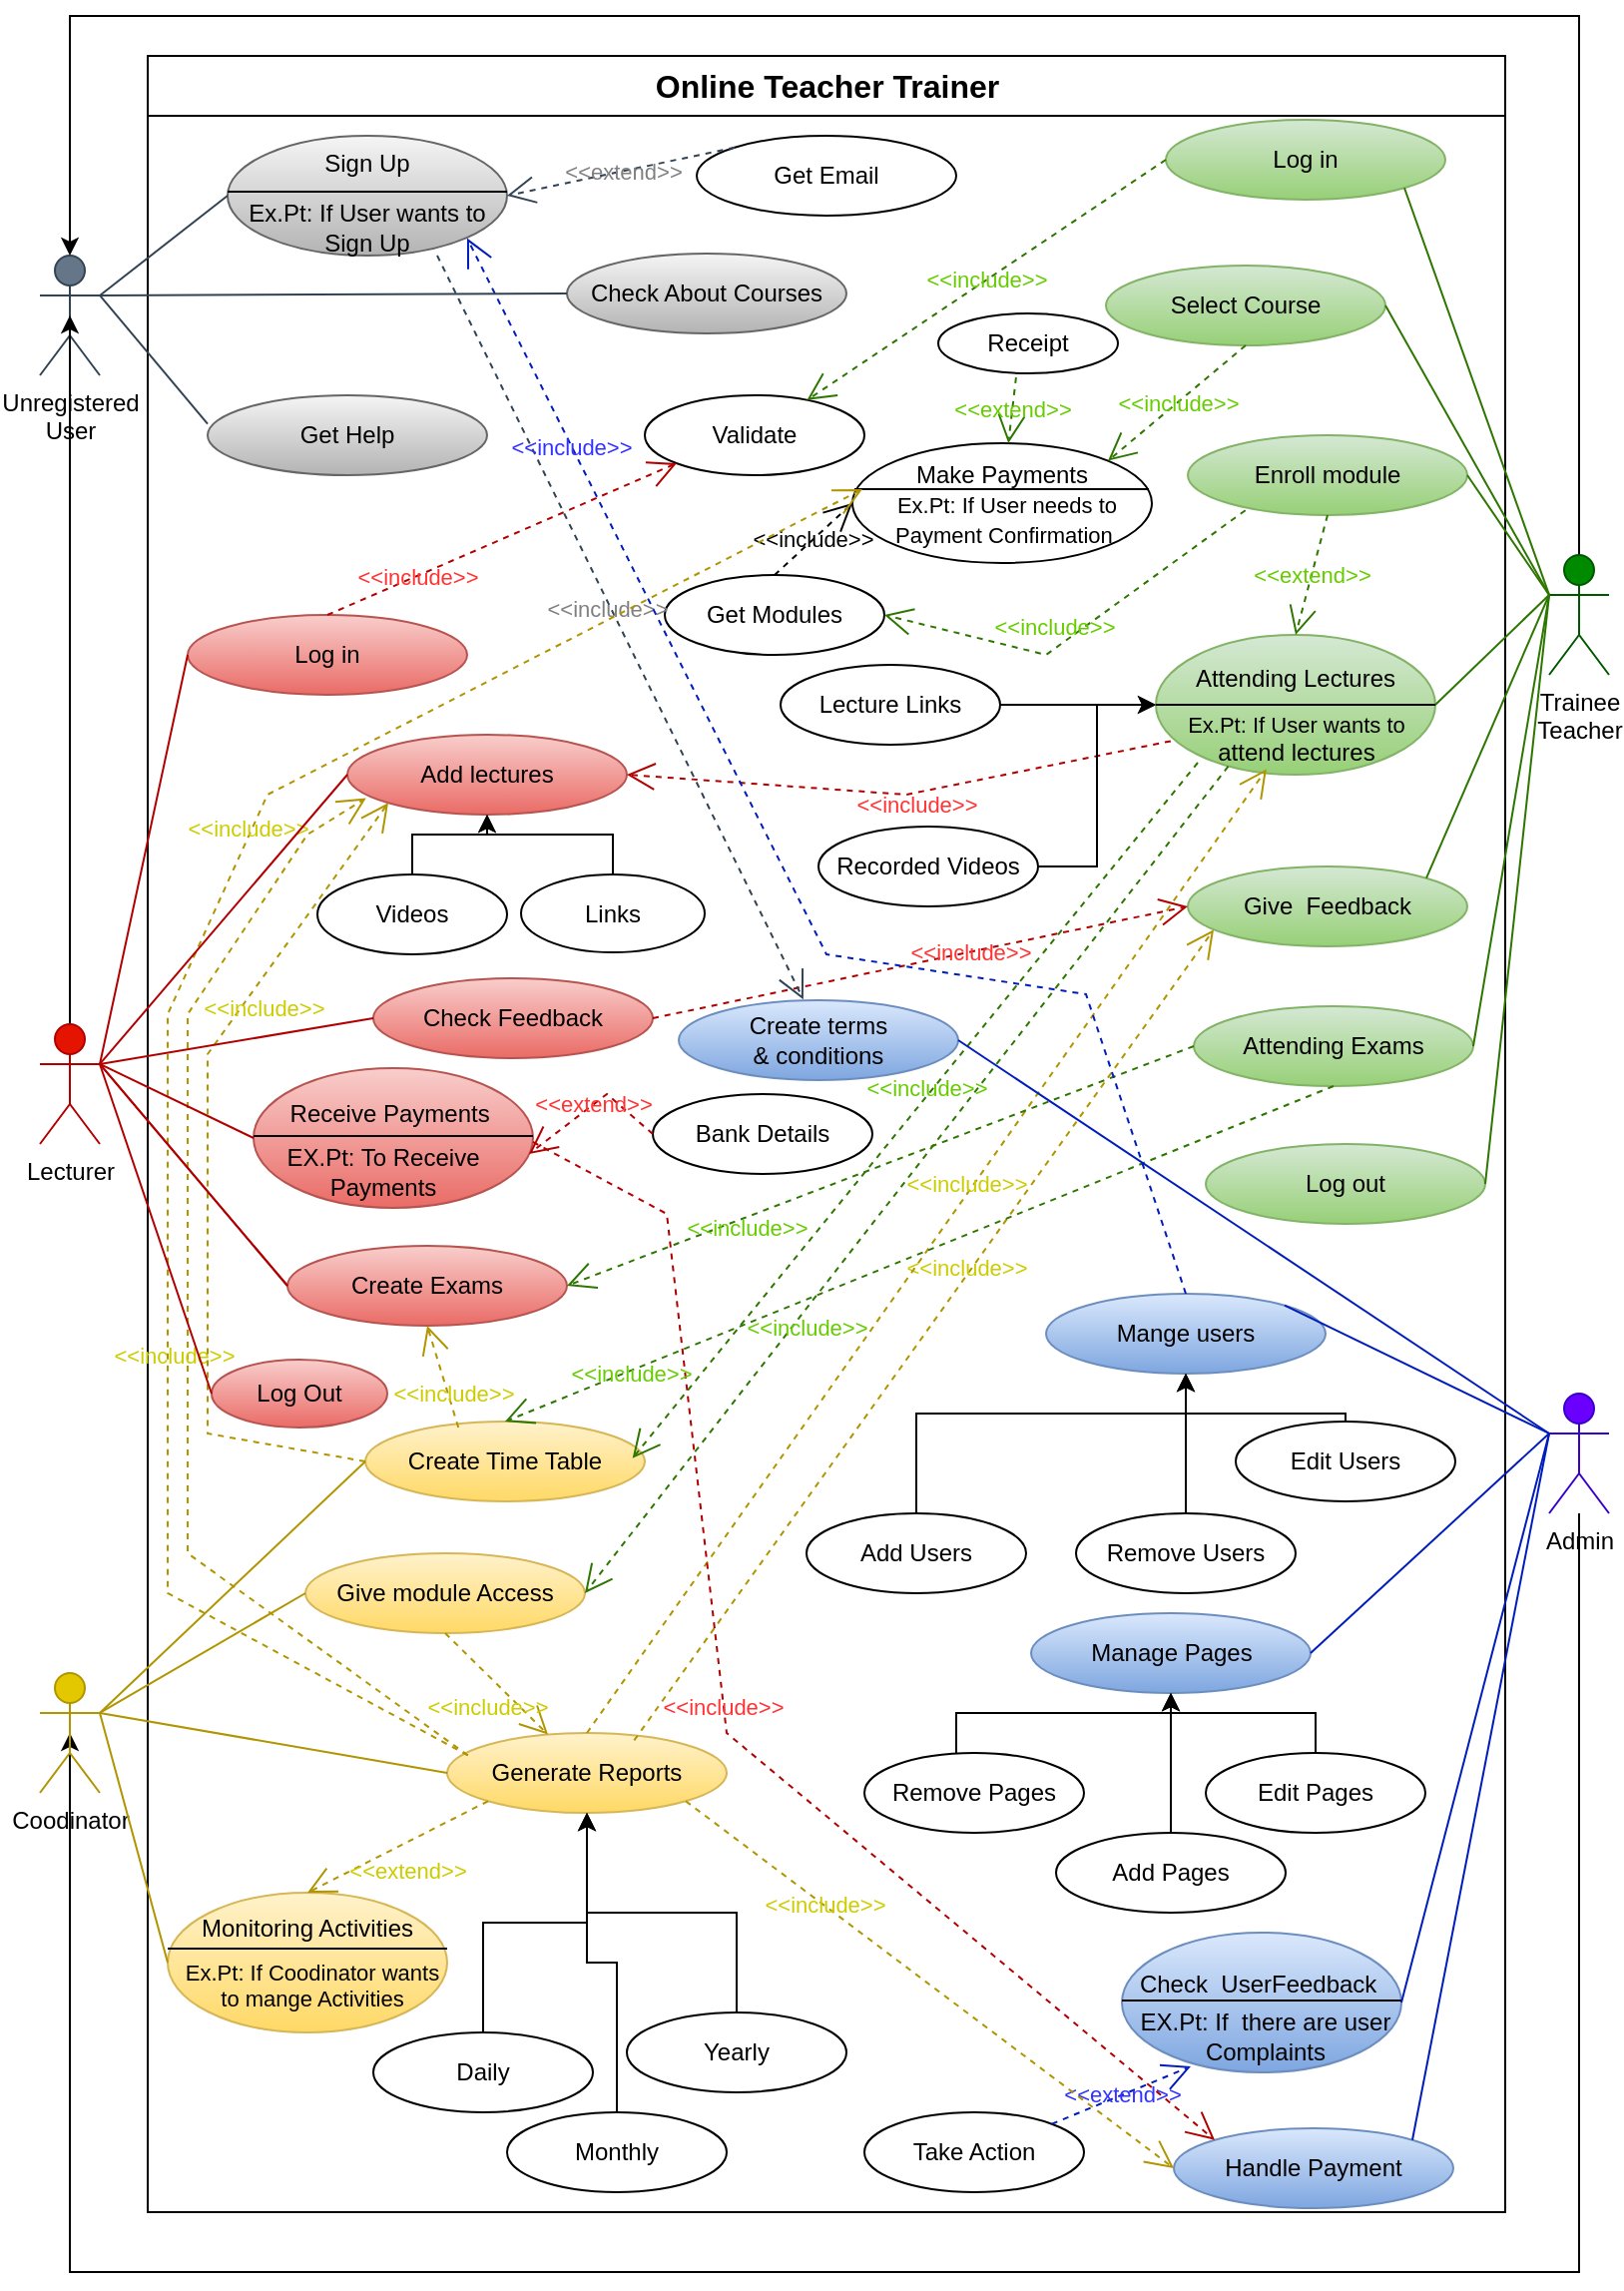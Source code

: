 <mxfile version="21.2.3" type="device">
  <diagram name="Page-1" id="hhs7CBTfl_Uv-xu_8Mox">
    <mxGraphModel dx="1744" dy="1016" grid="1" gridSize="10" guides="1" tooltips="1" connect="1" arrows="1" fold="1" page="1" pageScale="1" pageWidth="827" pageHeight="1169" background="none" math="0" shadow="0">
      <root>
        <mxCell id="0" />
        <mxCell id="1" parent="0" />
        <mxCell id="tAtHUdhInMRuZMIGd15e-1" value="" style="swimlane;startSize=30;spacingBottom=0;" parent="1" vertex="1">
          <mxGeometry x="80" y="40" width="680" height="1080" as="geometry" />
        </mxCell>
        <mxCell id="tAtHUdhInMRuZMIGd15e-2" value="Online Teacher Trainer" style="text;align=center;fontStyle=1;verticalAlign=middle;spacingLeft=3;spacingRight=3;strokeColor=none;rotatable=0;points=[[0,0.5],[1,0.5]];portConstraint=eastwest;html=1;fontSize=16;" parent="tAtHUdhInMRuZMIGd15e-1" vertex="1">
          <mxGeometry x="250" y="2" width="180" height="26" as="geometry" />
        </mxCell>
        <mxCell id="tAtHUdhInMRuZMIGd15e-11" value="Sign Up" style="ellipse;whiteSpace=wrap;html=1;fillColor=#f5f5f5;strokeColor=#666666;gradientColor=#b3b3b3;verticalAlign=top;" parent="tAtHUdhInMRuZMIGd15e-1" vertex="1">
          <mxGeometry x="40" y="40" width="140" height="60" as="geometry" />
        </mxCell>
        <mxCell id="tAtHUdhInMRuZMIGd15e-12" value="Check About Courses" style="ellipse;whiteSpace=wrap;html=1;fillColor=#f5f5f5;strokeColor=#666666;gradientColor=#b3b3b3;" parent="tAtHUdhInMRuZMIGd15e-1" vertex="1">
          <mxGeometry x="210" y="99" width="140" height="40" as="geometry" />
        </mxCell>
        <mxCell id="tAtHUdhInMRuZMIGd15e-13" value="Get Help" style="ellipse;whiteSpace=wrap;html=1;fillColor=#f5f5f5;strokeColor=#666666;gradientColor=#b3b3b3;" parent="tAtHUdhInMRuZMIGd15e-1" vertex="1">
          <mxGeometry x="30" y="170" width="140" height="40" as="geometry" />
        </mxCell>
        <mxCell id="tAtHUdhInMRuZMIGd15e-14" value="Enroll module" style="ellipse;whiteSpace=wrap;html=1;fillColor=#d5e8d4;strokeColor=#82b366;gradientColor=#97d077;" parent="tAtHUdhInMRuZMIGd15e-1" vertex="1">
          <mxGeometry x="521" y="190" width="140" height="40" as="geometry" />
        </mxCell>
        <mxCell id="tAtHUdhInMRuZMIGd15e-16" value="Select Course" style="ellipse;whiteSpace=wrap;html=1;fillColor=#d5e8d4;strokeColor=#82b366;gradientColor=#97d077;" parent="tAtHUdhInMRuZMIGd15e-1" vertex="1">
          <mxGeometry x="480" y="105" width="140" height="40" as="geometry" />
        </mxCell>
        <mxCell id="tAtHUdhInMRuZMIGd15e-17" value="Log in" style="ellipse;whiteSpace=wrap;html=1;fillColor=#d5e8d4;strokeColor=#82b366;gradientColor=#97d077;" parent="tAtHUdhInMRuZMIGd15e-1" vertex="1">
          <mxGeometry x="510" y="32" width="140" height="40" as="geometry" />
        </mxCell>
        <mxCell id="tAtHUdhInMRuZMIGd15e-18" value="Attending Lectures" style="ellipse;whiteSpace=wrap;html=1;fillColor=#d5e8d4;strokeColor=#82b366;gradientColor=#97d077;verticalAlign=middle;spacingBottom=26;" parent="tAtHUdhInMRuZMIGd15e-1" vertex="1">
          <mxGeometry x="505" y="290" width="140" height="70" as="geometry" />
        </mxCell>
        <mxCell id="tAtHUdhInMRuZMIGd15e-19" value="Give&amp;nbsp; Feedback" style="ellipse;whiteSpace=wrap;html=1;fillColor=#d5e8d4;strokeColor=#82b366;gradientColor=#97d077;" parent="tAtHUdhInMRuZMIGd15e-1" vertex="1">
          <mxGeometry x="521" y="406" width="140" height="40" as="geometry" />
        </mxCell>
        <mxCell id="tAtHUdhInMRuZMIGd15e-20" value="Log out" style="ellipse;whiteSpace=wrap;html=1;fillColor=#d5e8d4;strokeColor=#82b366;gradientColor=#97d077;" parent="tAtHUdhInMRuZMIGd15e-1" vertex="1">
          <mxGeometry x="530" y="545" width="140" height="40" as="geometry" />
        </mxCell>
        <mxCell id="tAtHUdhInMRuZMIGd15e-21" value="Log in" style="ellipse;whiteSpace=wrap;html=1;fillColor=#f8cecc;strokeColor=#b85450;gradientColor=#ea6b66;" parent="tAtHUdhInMRuZMIGd15e-1" vertex="1">
          <mxGeometry x="20" y="280" width="140" height="40" as="geometry" />
        </mxCell>
        <mxCell id="tAtHUdhInMRuZMIGd15e-22" value="Add lectures" style="ellipse;whiteSpace=wrap;html=1;fillColor=#f8cecc;strokeColor=#b85450;gradientColor=#ea6b66;" parent="tAtHUdhInMRuZMIGd15e-1" vertex="1">
          <mxGeometry x="100" y="340" width="140" height="40" as="geometry" />
        </mxCell>
        <mxCell id="tAtHUdhInMRuZMIGd15e-23" value="Check Feedback" style="ellipse;whiteSpace=wrap;html=1;fillColor=#f8cecc;strokeColor=#b85450;gradientColor=#ea6b66;" parent="tAtHUdhInMRuZMIGd15e-1" vertex="1">
          <mxGeometry x="113" y="462" width="140" height="40" as="geometry" />
        </mxCell>
        <mxCell id="tAtHUdhInMRuZMIGd15e-24" value="Receive Payments&amp;nbsp;" style="ellipse;whiteSpace=wrap;html=1;fillColor=#f8cecc;strokeColor=#b85450;gradientColor=#ea6b66;verticalAlign=middle;spacingBottom=24;" parent="tAtHUdhInMRuZMIGd15e-1" vertex="1">
          <mxGeometry x="53" y="507" width="140" height="70" as="geometry" />
        </mxCell>
        <mxCell id="tAtHUdhInMRuZMIGd15e-25" value="Log Out" style="ellipse;whiteSpace=wrap;html=1;fillColor=#f8cecc;strokeColor=#b85450;gradientColor=#ea6b66;" parent="tAtHUdhInMRuZMIGd15e-1" vertex="1">
          <mxGeometry x="32" y="653" width="88" height="34" as="geometry" />
        </mxCell>
        <mxCell id="tAtHUdhInMRuZMIGd15e-26" value="Create Time Table" style="ellipse;whiteSpace=wrap;html=1;fillColor=#fff2cc;strokeColor=#d6b656;gradientColor=#ffd966;" parent="tAtHUdhInMRuZMIGd15e-1" vertex="1">
          <mxGeometry x="109" y="684" width="140" height="40" as="geometry" />
        </mxCell>
        <mxCell id="tAtHUdhInMRuZMIGd15e-27" value="Give module Access" style="ellipse;whiteSpace=wrap;html=1;fillColor=#fff2cc;strokeColor=#d6b656;gradientColor=#ffd966;" parent="tAtHUdhInMRuZMIGd15e-1" vertex="1">
          <mxGeometry x="79" y="750" width="140" height="40" as="geometry" />
        </mxCell>
        <mxCell id="tAtHUdhInMRuZMIGd15e-28" value="Monitoring Activities" style="ellipse;whiteSpace=wrap;html=1;fillColor=#fff2cc;strokeColor=#d6b656;gradientColor=#ffd966;spacingBottom=35;" parent="tAtHUdhInMRuZMIGd15e-1" vertex="1">
          <mxGeometry x="10" y="920" width="140" height="70" as="geometry" />
        </mxCell>
        <mxCell id="tAtHUdhInMRuZMIGd15e-29" value="Generate Reports" style="ellipse;whiteSpace=wrap;html=1;fillColor=#fff2cc;strokeColor=#d6b656;gradientColor=#ffd966;" parent="tAtHUdhInMRuZMIGd15e-1" vertex="1">
          <mxGeometry x="150" y="840" width="140" height="40" as="geometry" />
        </mxCell>
        <mxCell id="tAtHUdhInMRuZMIGd15e-33" value="" style="line;strokeWidth=1;fillColor=none;align=left;verticalAlign=top;spacingTop=-1;spacingLeft=3;spacingRight=3;rotatable=0;labelPosition=right;points=[];portConstraint=eastwest;strokeColor=inherit;" parent="tAtHUdhInMRuZMIGd15e-1" vertex="1">
          <mxGeometry x="53" y="537" width="140" height="8" as="geometry" />
        </mxCell>
        <mxCell id="tAtHUdhInMRuZMIGd15e-37" value="Manage Pages" style="ellipse;whiteSpace=wrap;html=1;fillColor=#dae8fc;strokeColor=#6c8ebf;gradientColor=#7ea6e0;" parent="tAtHUdhInMRuZMIGd15e-1" vertex="1">
          <mxGeometry x="442.5" y="780" width="140" height="40" as="geometry" />
        </mxCell>
        <mxCell id="tAtHUdhInMRuZMIGd15e-38" value="Mange users" style="ellipse;whiteSpace=wrap;html=1;fillColor=#dae8fc;strokeColor=#6c8ebf;gradientColor=#7ea6e0;" parent="tAtHUdhInMRuZMIGd15e-1" vertex="1">
          <mxGeometry x="450" y="620" width="140" height="40" as="geometry" />
        </mxCell>
        <mxCell id="tAtHUdhInMRuZMIGd15e-39" value="Create terms &lt;br&gt;&amp;amp; conditions" style="ellipse;whiteSpace=wrap;html=1;fillColor=#dae8fc;strokeColor=#6c8ebf;gradientColor=#7ea6e0;" parent="tAtHUdhInMRuZMIGd15e-1" vertex="1">
          <mxGeometry x="266" y="473" width="140" height="40" as="geometry" />
        </mxCell>
        <mxCell id="tAtHUdhInMRuZMIGd15e-40" value="Check&amp;nbsp; UserFeedback&amp;nbsp;" style="ellipse;whiteSpace=wrap;html=1;fillColor=#dae8fc;strokeColor=#6c8ebf;gradientColor=#7ea6e0;verticalAlign=middle;spacingBottom=19;" parent="tAtHUdhInMRuZMIGd15e-1" vertex="1">
          <mxGeometry x="488" y="940" width="140" height="70" as="geometry" />
        </mxCell>
        <mxCell id="tAtHUdhInMRuZMIGd15e-41" value="Handle Payment" style="ellipse;whiteSpace=wrap;html=1;fillColor=#dae8fc;strokeColor=#6c8ebf;gradientColor=#7ea6e0;" parent="tAtHUdhInMRuZMIGd15e-1" vertex="1">
          <mxGeometry x="514" y="1038" width="140" height="40" as="geometry" />
        </mxCell>
        <mxCell id="tAtHUdhInMRuZMIGd15e-42" value="" style="line;strokeWidth=1;fillColor=none;align=left;verticalAlign=middle;spacingTop=-1;spacingLeft=3;spacingRight=3;rotatable=0;labelPosition=right;points=[];portConstraint=eastwest;strokeColor=inherit;" parent="tAtHUdhInMRuZMIGd15e-1" vertex="1">
          <mxGeometry x="40" y="64" width="140" height="8" as="geometry" />
        </mxCell>
        <mxCell id="tAtHUdhInMRuZMIGd15e-43" value="" style="line;strokeWidth=1;fillColor=none;align=left;verticalAlign=top;spacingTop=-1;spacingLeft=3;spacingRight=3;rotatable=0;labelPosition=right;points=[];portConstraint=eastwest;strokeColor=inherit;" parent="tAtHUdhInMRuZMIGd15e-1" vertex="1">
          <mxGeometry x="488" y="970" width="140" height="8" as="geometry" />
        </mxCell>
        <mxCell id="tAtHUdhInMRuZMIGd15e-83" value="Get Email" style="ellipse;whiteSpace=wrap;html=1;" parent="tAtHUdhInMRuZMIGd15e-1" vertex="1">
          <mxGeometry x="275" y="40" width="130" height="40" as="geometry" />
        </mxCell>
        <mxCell id="tAtHUdhInMRuZMIGd15e-84" value="&lt;font color=&quot;#808080&quot;&gt;&amp;lt;&amp;lt;extend&amp;gt;&amp;gt;&lt;/font&gt;" style="endArrow=open;endSize=12;dashed=1;html=1;rounded=0;entryX=1;entryY=0.5;entryDx=0;entryDy=0;labelBackgroundColor=none;exitX=0;exitY=0;exitDx=0;exitDy=0;fillColor=#647687;strokeColor=#314354;" parent="tAtHUdhInMRuZMIGd15e-1" source="tAtHUdhInMRuZMIGd15e-83" target="tAtHUdhInMRuZMIGd15e-11" edge="1">
          <mxGeometry x="-0.011" width="160" relative="1" as="geometry">
            <mxPoint x="213" y="69" as="sourcePoint" />
            <mxPoint x="150" y="19" as="targetPoint" />
            <mxPoint as="offset" />
          </mxGeometry>
        </mxCell>
        <mxCell id="tAtHUdhInMRuZMIGd15e-85" value="Validate" style="ellipse;whiteSpace=wrap;html=1;" parent="tAtHUdhInMRuZMIGd15e-1" vertex="1">
          <mxGeometry x="249" y="170" width="110" height="40" as="geometry" />
        </mxCell>
        <mxCell id="tAtHUdhInMRuZMIGd15e-86" value="&lt;font color=&quot;#66cc00&quot;&gt;&amp;lt;&amp;lt;include&amp;gt;&amp;gt;&lt;/font&gt;" style="endArrow=open;endSize=12;dashed=1;html=1;rounded=0;labelBackgroundColor=none;exitX=0;exitY=0.5;exitDx=0;exitDy=0;fillColor=#60a917;strokeColor=#2D7600;" parent="tAtHUdhInMRuZMIGd15e-1" source="tAtHUdhInMRuZMIGd15e-17" target="tAtHUdhInMRuZMIGd15e-85" edge="1">
          <mxGeometry x="0.003" width="160" relative="1" as="geometry">
            <mxPoint x="490" y="90" as="sourcePoint" />
            <mxPoint x="412" y="409" as="targetPoint" />
            <mxPoint as="offset" />
          </mxGeometry>
        </mxCell>
        <mxCell id="tAtHUdhInMRuZMIGd15e-88" value="&lt;font color=&quot;#ff3333&quot;&gt;&lt;br&gt;&lt;span style=&quot;font-family: Helvetica; font-size: 11px; font-style: normal; font-variant-ligatures: normal; font-variant-caps: normal; font-weight: 400; letter-spacing: normal; orphans: 2; text-align: center; text-indent: 0px; text-transform: none; widows: 2; word-spacing: 0px; -webkit-text-stroke-width: 0px; text-decoration-thickness: initial; text-decoration-style: initial; text-decoration-color: initial; float: none; display: inline !important;&quot;&gt;&amp;lt;&amp;lt;include&amp;gt;&amp;gt;&lt;/span&gt;&lt;br&gt;&lt;/font&gt;" style="endArrow=open;endSize=12;dashed=1;html=1;rounded=0;labelBackgroundColor=none;exitX=0.5;exitY=0;exitDx=0;exitDy=0;fillColor=#e51400;strokeColor=#B20000;" parent="tAtHUdhInMRuZMIGd15e-1" source="tAtHUdhInMRuZMIGd15e-21" edge="1">
          <mxGeometry x="-0.455" y="6" width="160" relative="1" as="geometry">
            <mxPoint x="100" y="260" as="sourcePoint" />
            <mxPoint x="265" y="204" as="targetPoint" />
            <mxPoint as="offset" />
          </mxGeometry>
        </mxCell>
        <mxCell id="tAtHUdhInMRuZMIGd15e-94" style="edgeStyle=orthogonalEdgeStyle;rounded=0;orthogonalLoop=1;jettySize=auto;html=1;entryX=0.5;entryY=1;entryDx=0;entryDy=0;" parent="tAtHUdhInMRuZMIGd15e-1" source="tAtHUdhInMRuZMIGd15e-92" target="tAtHUdhInMRuZMIGd15e-22" edge="1">
          <mxGeometry relative="1" as="geometry" />
        </mxCell>
        <mxCell id="tAtHUdhInMRuZMIGd15e-92" value="Videos" style="ellipse;whiteSpace=wrap;html=1;" parent="tAtHUdhInMRuZMIGd15e-1" vertex="1">
          <mxGeometry x="85" y="410" width="95" height="40" as="geometry" />
        </mxCell>
        <mxCell id="tAtHUdhInMRuZMIGd15e-95" style="edgeStyle=orthogonalEdgeStyle;rounded=0;orthogonalLoop=1;jettySize=auto;html=1;entryX=0.5;entryY=1;entryDx=0;entryDy=0;" parent="tAtHUdhInMRuZMIGd15e-1" source="tAtHUdhInMRuZMIGd15e-93" target="tAtHUdhInMRuZMIGd15e-22" edge="1">
          <mxGeometry relative="1" as="geometry" />
        </mxCell>
        <mxCell id="tAtHUdhInMRuZMIGd15e-93" value="Links" style="ellipse;whiteSpace=wrap;html=1;" parent="tAtHUdhInMRuZMIGd15e-1" vertex="1">
          <mxGeometry x="187" y="410" width="92" height="39" as="geometry" />
        </mxCell>
        <mxCell id="tAtHUdhInMRuZMIGd15e-99" value="EX.Pt: To Receive Payments" style="text;html=1;strokeColor=none;fillColor=none;align=center;verticalAlign=middle;whiteSpace=wrap;rounded=0;" parent="tAtHUdhInMRuZMIGd15e-1" vertex="1">
          <mxGeometry x="43" y="544" width="150" height="30" as="geometry" />
        </mxCell>
        <mxCell id="tAtHUdhInMRuZMIGd15e-100" value="Bank Details" style="ellipse;whiteSpace=wrap;html=1;" parent="tAtHUdhInMRuZMIGd15e-1" vertex="1">
          <mxGeometry x="253" y="520" width="110" height="40" as="geometry" />
        </mxCell>
        <mxCell id="tAtHUdhInMRuZMIGd15e-101" value="&lt;font color=&quot;#ff3333&quot;&gt;&amp;lt;&amp;lt;extend&amp;gt;&amp;gt;&lt;/font&gt;" style="endArrow=open;endSize=12;dashed=1;html=1;rounded=0;labelBackgroundColor=none;exitX=0;exitY=0.5;exitDx=0;exitDy=0;fillColor=#e51400;strokeColor=#B20000;" parent="tAtHUdhInMRuZMIGd15e-1" source="tAtHUdhInMRuZMIGd15e-100" edge="1">
          <mxGeometry x="-0.011" width="160" relative="1" as="geometry">
            <mxPoint x="289.71" y="542.11" as="sourcePoint" />
            <mxPoint x="191" y="550" as="targetPoint" />
            <mxPoint as="offset" />
            <Array as="points">
              <mxPoint x="230" y="520" />
            </Array>
          </mxGeometry>
        </mxCell>
        <mxCell id="tAtHUdhInMRuZMIGd15e-103" value="Make Payments" style="ellipse;whiteSpace=wrap;html=1;verticalAlign=middle;spacingBottom=28;" parent="tAtHUdhInMRuZMIGd15e-1" vertex="1">
          <mxGeometry x="353" y="194" width="150" height="60" as="geometry" />
        </mxCell>
        <mxCell id="1LmpeOlybh4bAfhKXDsh-11" style="edgeStyle=orthogonalEdgeStyle;rounded=0;orthogonalLoop=1;jettySize=auto;html=1;entryX=0;entryY=0.5;entryDx=0;entryDy=0;" parent="tAtHUdhInMRuZMIGd15e-1" source="tAtHUdhInMRuZMIGd15e-108" target="tAtHUdhInMRuZMIGd15e-18" edge="1">
          <mxGeometry relative="1" as="geometry" />
        </mxCell>
        <mxCell id="tAtHUdhInMRuZMIGd15e-108" value="Lecture Links" style="ellipse;whiteSpace=wrap;html=1;" parent="tAtHUdhInMRuZMIGd15e-1" vertex="1">
          <mxGeometry x="317" y="305" width="110" height="40" as="geometry" />
        </mxCell>
        <mxCell id="VVYbsxaJ_D7B_WPvVEUb-3" style="edgeStyle=orthogonalEdgeStyle;rounded=0;orthogonalLoop=1;jettySize=auto;html=1;entryX=0.5;entryY=1;entryDx=0;entryDy=0;" parent="tAtHUdhInMRuZMIGd15e-1" source="tAtHUdhInMRuZMIGd15e-111" target="tAtHUdhInMRuZMIGd15e-37" edge="1">
          <mxGeometry relative="1" as="geometry" />
        </mxCell>
        <mxCell id="tAtHUdhInMRuZMIGd15e-111" value="Add Pages" style="ellipse;whiteSpace=wrap;html=1;" parent="tAtHUdhInMRuZMIGd15e-1" vertex="1">
          <mxGeometry x="455" y="890" width="115" height="40" as="geometry" />
        </mxCell>
        <mxCell id="VVYbsxaJ_D7B_WPvVEUb-4" style="edgeStyle=orthogonalEdgeStyle;rounded=0;orthogonalLoop=1;jettySize=auto;html=1;entryX=0.5;entryY=1;entryDx=0;entryDy=0;" parent="tAtHUdhInMRuZMIGd15e-1" source="tAtHUdhInMRuZMIGd15e-166" target="tAtHUdhInMRuZMIGd15e-37" edge="1">
          <mxGeometry relative="1" as="geometry">
            <Array as="points">
              <mxPoint x="405" y="830" />
              <mxPoint x="513" y="830" />
            </Array>
          </mxGeometry>
        </mxCell>
        <mxCell id="tAtHUdhInMRuZMIGd15e-166" value="Remove Pages" style="ellipse;whiteSpace=wrap;html=1;" parent="tAtHUdhInMRuZMIGd15e-1" vertex="1">
          <mxGeometry x="359" y="850" width="110" height="40" as="geometry" />
        </mxCell>
        <mxCell id="VVYbsxaJ_D7B_WPvVEUb-7" style="edgeStyle=orthogonalEdgeStyle;rounded=0;orthogonalLoop=1;jettySize=auto;html=1;entryX=0.5;entryY=1;entryDx=0;entryDy=0;" parent="tAtHUdhInMRuZMIGd15e-1" source="tAtHUdhInMRuZMIGd15e-173" target="tAtHUdhInMRuZMIGd15e-38" edge="1">
          <mxGeometry relative="1" as="geometry">
            <Array as="points">
              <mxPoint x="385" y="680" />
              <mxPoint x="520" y="680" />
            </Array>
          </mxGeometry>
        </mxCell>
        <mxCell id="tAtHUdhInMRuZMIGd15e-173" value="Add Users" style="ellipse;whiteSpace=wrap;html=1;" parent="tAtHUdhInMRuZMIGd15e-1" vertex="1">
          <mxGeometry x="330" y="730" width="110" height="40" as="geometry" />
        </mxCell>
        <mxCell id="tAtHUdhInMRuZMIGd15e-178" style="edgeStyle=orthogonalEdgeStyle;rounded=0;orthogonalLoop=1;jettySize=auto;html=1;entryX=0.5;entryY=1;entryDx=0;entryDy=0;" parent="tAtHUdhInMRuZMIGd15e-1" source="tAtHUdhInMRuZMIGd15e-174" target="tAtHUdhInMRuZMIGd15e-38" edge="1">
          <mxGeometry relative="1" as="geometry" />
        </mxCell>
        <mxCell id="tAtHUdhInMRuZMIGd15e-174" value="Remove Users" style="ellipse;whiteSpace=wrap;html=1;" parent="tAtHUdhInMRuZMIGd15e-1" vertex="1">
          <mxGeometry x="465" y="730" width="110" height="40" as="geometry" />
        </mxCell>
        <mxCell id="tAtHUdhInMRuZMIGd15e-175" value="Edit Users" style="ellipse;whiteSpace=wrap;html=1;" parent="tAtHUdhInMRuZMIGd15e-1" vertex="1">
          <mxGeometry x="545" y="684" width="110" height="40" as="geometry" />
        </mxCell>
        <mxCell id="tAtHUdhInMRuZMIGd15e-176" style="edgeStyle=orthogonalEdgeStyle;rounded=0;orthogonalLoop=1;jettySize=auto;html=1;entryX=0.5;entryY=1;entryDx=0;entryDy=0;" parent="tAtHUdhInMRuZMIGd15e-1" source="tAtHUdhInMRuZMIGd15e-175" target="tAtHUdhInMRuZMIGd15e-38" edge="1">
          <mxGeometry relative="1" as="geometry">
            <mxPoint x="460" y="710" as="targetPoint" />
            <Array as="points">
              <mxPoint x="600" y="680" />
              <mxPoint x="520" y="680" />
            </Array>
          </mxGeometry>
        </mxCell>
        <mxCell id="tAtHUdhInMRuZMIGd15e-184" style="edgeStyle=orthogonalEdgeStyle;rounded=0;orthogonalLoop=1;jettySize=auto;html=1;entryX=0.5;entryY=1;entryDx=0;entryDy=0;" parent="tAtHUdhInMRuZMIGd15e-1" source="tAtHUdhInMRuZMIGd15e-179" target="tAtHUdhInMRuZMIGd15e-29" edge="1">
          <mxGeometry relative="1" as="geometry" />
        </mxCell>
        <mxCell id="tAtHUdhInMRuZMIGd15e-179" value="Daily" style="ellipse;whiteSpace=wrap;html=1;" parent="tAtHUdhInMRuZMIGd15e-1" vertex="1">
          <mxGeometry x="113" y="990" width="110" height="40" as="geometry" />
        </mxCell>
        <mxCell id="tAtHUdhInMRuZMIGd15e-185" style="edgeStyle=orthogonalEdgeStyle;rounded=0;orthogonalLoop=1;jettySize=auto;html=1;entryX=0.5;entryY=1;entryDx=0;entryDy=0;" parent="tAtHUdhInMRuZMIGd15e-1" source="tAtHUdhInMRuZMIGd15e-180" target="tAtHUdhInMRuZMIGd15e-29" edge="1">
          <mxGeometry relative="1" as="geometry" />
        </mxCell>
        <mxCell id="tAtHUdhInMRuZMIGd15e-180" value="Yearly" style="ellipse;whiteSpace=wrap;html=1;" parent="tAtHUdhInMRuZMIGd15e-1" vertex="1">
          <mxGeometry x="240" y="980" width="110" height="40" as="geometry" />
        </mxCell>
        <mxCell id="tAtHUdhInMRuZMIGd15e-181" value="Monthly" style="ellipse;whiteSpace=wrap;html=1;" parent="tAtHUdhInMRuZMIGd15e-1" vertex="1">
          <mxGeometry x="180" y="1030" width="110" height="40" as="geometry" />
        </mxCell>
        <mxCell id="tAtHUdhInMRuZMIGd15e-182" style="edgeStyle=orthogonalEdgeStyle;rounded=0;orthogonalLoop=1;jettySize=auto;html=1;entryX=0.5;entryY=1;entryDx=0;entryDy=0;" parent="tAtHUdhInMRuZMIGd15e-1" source="tAtHUdhInMRuZMIGd15e-181" target="tAtHUdhInMRuZMIGd15e-29" edge="1">
          <mxGeometry relative="1" as="geometry">
            <mxPoint x="236" y="960" as="targetPoint" />
          </mxGeometry>
        </mxCell>
        <mxCell id="tAtHUdhInMRuZMIGd15e-187" value="EX.Pt: If&amp;nbsp; there are user&lt;br&gt;Complaints" style="text;html=1;strokeColor=none;fillColor=none;align=center;verticalAlign=middle;whiteSpace=wrap;rounded=0;" parent="tAtHUdhInMRuZMIGd15e-1" vertex="1">
          <mxGeometry x="485" y="977" width="150" height="30" as="geometry" />
        </mxCell>
        <mxCell id="tAtHUdhInMRuZMIGd15e-188" value="Take Action" style="ellipse;whiteSpace=wrap;html=1;" parent="tAtHUdhInMRuZMIGd15e-1" vertex="1">
          <mxGeometry x="359" y="1030" width="110" height="40" as="geometry" />
        </mxCell>
        <mxCell id="tAtHUdhInMRuZMIGd15e-189" value="&lt;font color=&quot;#3333ff&quot;&gt;&amp;lt;&amp;lt;extend&amp;gt;&amp;gt;&lt;/font&gt;" style="endArrow=open;endSize=12;dashed=1;html=1;rounded=0;entryX=0.25;entryY=1;entryDx=0;entryDy=0;labelBackgroundColor=none;exitX=1;exitY=0;exitDx=0;exitDy=0;fillColor=#0050ef;strokeColor=#001DBC;" parent="tAtHUdhInMRuZMIGd15e-1" source="tAtHUdhInMRuZMIGd15e-188" target="tAtHUdhInMRuZMIGd15e-187" edge="1">
          <mxGeometry x="-0.011" width="160" relative="1" as="geometry">
            <mxPoint x="404.29" y="1002" as="sourcePoint" />
            <mxPoint x="404.29" y="930" as="targetPoint" />
            <mxPoint as="offset" />
          </mxGeometry>
        </mxCell>
        <mxCell id="1LmpeOlybh4bAfhKXDsh-2" value="&lt;font color=&quot;#66cc00&quot;&gt;&amp;lt;&amp;lt;include&amp;gt;&amp;gt;&lt;/font&gt;" style="endArrow=open;endSize=12;dashed=1;html=1;rounded=0;labelBackgroundColor=none;exitX=0.5;exitY=1;exitDx=0;exitDy=0;entryX=1;entryY=0;entryDx=0;entryDy=0;fillColor=#60a917;strokeColor=#2D7600;" parent="tAtHUdhInMRuZMIGd15e-1" source="tAtHUdhInMRuZMIGd15e-16" target="tAtHUdhInMRuZMIGd15e-103" edge="1">
          <mxGeometry x="0.003" width="160" relative="1" as="geometry">
            <mxPoint x="490" y="90" as="sourcePoint" />
            <mxPoint x="412" y="409" as="targetPoint" />
            <mxPoint as="offset" />
          </mxGeometry>
        </mxCell>
        <mxCell id="1LmpeOlybh4bAfhKXDsh-4" value="Get Modules" style="ellipse;whiteSpace=wrap;html=1;" parent="tAtHUdhInMRuZMIGd15e-1" vertex="1">
          <mxGeometry x="259" y="260" width="110" height="40" as="geometry" />
        </mxCell>
        <mxCell id="1LmpeOlybh4bAfhKXDsh-5" value="&amp;lt;&amp;lt;include&amp;gt;&amp;gt;" style="endArrow=open;endSize=12;dashed=1;html=1;rounded=0;labelBackgroundColor=none;entryX=0;entryY=0.5;entryDx=0;entryDy=0;exitX=0.5;exitY=0;exitDx=0;exitDy=0;" parent="tAtHUdhInMRuZMIGd15e-1" source="1LmpeOlybh4bAfhKXDsh-4" target="tAtHUdhInMRuZMIGd15e-103" edge="1">
          <mxGeometry x="0.003" width="160" relative="1" as="geometry">
            <mxPoint x="290" y="240" as="sourcePoint" />
            <mxPoint x="323" y="214" as="targetPoint" />
            <mxPoint as="offset" />
          </mxGeometry>
        </mxCell>
        <mxCell id="1LmpeOlybh4bAfhKXDsh-7" value="&lt;font color=&quot;#66cc00&quot;&gt;&amp;lt;&amp;lt;include&amp;gt;&amp;gt;&lt;/font&gt;" style="endArrow=open;endSize=12;dashed=1;html=1;rounded=0;labelBackgroundColor=none;exitX=0.206;exitY=0.94;exitDx=0;exitDy=0;fillColor=#60a917;strokeColor=#2D7600;exitPerimeter=0;entryX=1;entryY=0.5;entryDx=0;entryDy=0;" parent="tAtHUdhInMRuZMIGd15e-1" source="tAtHUdhInMRuZMIGd15e-14" target="1LmpeOlybh4bAfhKXDsh-4" edge="1">
          <mxGeometry x="0.085" y="-9" width="160" relative="1" as="geometry">
            <mxPoint x="615" y="210" as="sourcePoint" />
            <mxPoint x="380" y="280" as="targetPoint" />
            <mxPoint as="offset" />
            <Array as="points">
              <mxPoint x="450" y="300" />
            </Array>
          </mxGeometry>
        </mxCell>
        <mxCell id="1LmpeOlybh4bAfhKXDsh-9" value="&lt;font color=&quot;#ff3333&quot;&gt;&lt;br&gt;&lt;span style=&quot;font-family: Helvetica; font-size: 11px; font-style: normal; font-variant-ligatures: normal; font-variant-caps: normal; font-weight: 400; letter-spacing: normal; orphans: 2; text-align: center; text-indent: 0px; text-transform: none; widows: 2; word-spacing: 0px; -webkit-text-stroke-width: 0px; text-decoration-thickness: initial; text-decoration-style: initial; text-decoration-color: initial; float: none; display: inline !important;&quot;&gt;&amp;lt;&amp;lt;include&amp;gt;&amp;gt;&lt;/span&gt;&lt;br&gt;&lt;/font&gt;" style="endArrow=open;endSize=12;dashed=1;html=1;rounded=0;exitX=1;exitY=0.5;exitDx=0;exitDy=0;entryX=0;entryY=0.5;entryDx=0;entryDy=0;labelBackgroundColor=none;fillColor=#e51400;strokeColor=#B20000;" parent="tAtHUdhInMRuZMIGd15e-1" source="tAtHUdhInMRuZMIGd15e-23" target="tAtHUdhInMRuZMIGd15e-19" edge="1">
          <mxGeometry x="0.195" y="7" width="160" relative="1" as="geometry">
            <mxPoint x="210" y="274" as="sourcePoint" />
            <mxPoint x="242" y="329" as="targetPoint" />
            <mxPoint as="offset" />
            <Array as="points" />
          </mxGeometry>
        </mxCell>
        <mxCell id="1LmpeOlybh4bAfhKXDsh-15" value="&lt;font color=&quot;#66cc00&quot;&gt;&lt;br&gt;&lt;span style=&quot;font-family: Helvetica; font-size: 11px; font-style: normal; font-variant-ligatures: normal; font-variant-caps: normal; font-weight: 400; letter-spacing: normal; orphans: 2; text-align: center; text-indent: 0px; text-transform: none; widows: 2; word-spacing: 0px; -webkit-text-stroke-width: 0px; text-decoration-thickness: initial; text-decoration-style: initial; text-decoration-color: initial; float: none; display: inline !important;&quot;&gt;&amp;lt;&amp;lt;include&amp;gt;&amp;gt;&lt;/span&gt;&lt;br&gt;&lt;/font&gt;" style="endArrow=open;endSize=12;dashed=1;html=1;rounded=0;labelBackgroundColor=none;fillColor=#60a917;strokeColor=#2D7600;entryX=0.956;entryY=0.46;entryDx=0;entryDy=0;entryPerimeter=0;" parent="tAtHUdhInMRuZMIGd15e-1" target="tAtHUdhInMRuZMIGd15e-26" edge="1">
          <mxGeometry x="-0.079" y="-7" width="160" relative="1" as="geometry">
            <mxPoint x="526" y="354" as="sourcePoint" />
            <mxPoint x="320" y="550" as="targetPoint" />
            <mxPoint as="offset" />
          </mxGeometry>
        </mxCell>
        <mxCell id="1LmpeOlybh4bAfhKXDsh-17" value="&lt;font color=&quot;#66cc00&quot;&gt;&lt;br&gt;&lt;span style=&quot;font-family: Helvetica; font-size: 11px; font-style: normal; font-variant-ligatures: normal; font-variant-caps: normal; font-weight: 400; letter-spacing: normal; orphans: 2; text-align: center; text-indent: 0px; text-transform: none; widows: 2; word-spacing: 0px; -webkit-text-stroke-width: 0px; text-decoration-thickness: initial; text-decoration-style: initial; text-decoration-color: initial; float: none; display: inline !important;&quot;&gt;&amp;lt;&amp;lt;include&amp;gt;&amp;gt;&lt;/span&gt;&lt;br&gt;&lt;/font&gt;" style="endArrow=open;endSize=12;dashed=1;html=1;rounded=0;exitX=0.259;exitY=0.94;exitDx=0;exitDy=0;labelBackgroundColor=none;fillColor=#60a917;strokeColor=#2D7600;exitPerimeter=0;entryX=1;entryY=0.5;entryDx=0;entryDy=0;" parent="tAtHUdhInMRuZMIGd15e-1" source="tAtHUdhInMRuZMIGd15e-18" target="tAtHUdhInMRuZMIGd15e-27" edge="1">
          <mxGeometry x="0.319" y="2" width="160" relative="1" as="geometry">
            <mxPoint x="210" y="274" as="sourcePoint" />
            <mxPoint x="180" y="820" as="targetPoint" />
            <mxPoint as="offset" />
          </mxGeometry>
        </mxCell>
        <mxCell id="1LmpeOlybh4bAfhKXDsh-18" value="&lt;font color=&quot;#cccc00&quot;&gt;&lt;br&gt;&lt;span style=&quot;font-family: Helvetica; font-size: 11px; font-style: normal; font-variant-ligatures: normal; font-variant-caps: normal; font-weight: 400; letter-spacing: normal; orphans: 2; text-align: center; text-indent: 0px; text-transform: none; widows: 2; word-spacing: 0px; -webkit-text-stroke-width: 0px; text-decoration-thickness: initial; text-decoration-style: initial; text-decoration-color: initial; float: none; display: inline !important;&quot;&gt;&amp;lt;&amp;lt;include&amp;gt;&amp;gt;&lt;/span&gt;&lt;br&gt;&lt;/font&gt;" style="endArrow=open;endSize=12;dashed=1;html=1;rounded=0;exitX=0.669;exitY=0.093;exitDx=0;exitDy=0;entryX=0.093;entryY=0.79;entryDx=0;entryDy=0;labelBackgroundColor=none;fillColor=#e3c800;strokeColor=#B09500;exitPerimeter=0;entryPerimeter=0;" parent="tAtHUdhInMRuZMIGd15e-1" source="tAtHUdhInMRuZMIGd15e-29" target="tAtHUdhInMRuZMIGd15e-19" edge="1">
          <mxGeometry x="0.182" y="6" width="160" relative="1" as="geometry">
            <mxPoint x="210" y="274" as="sourcePoint" />
            <mxPoint x="242" y="329" as="targetPoint" />
            <mxPoint as="offset" />
          </mxGeometry>
        </mxCell>
        <mxCell id="1LmpeOlybh4bAfhKXDsh-20" value="&lt;font color=&quot;#cccc00&quot;&gt;&lt;br&gt;&lt;span style=&quot;font-family: Helvetica; font-size: 11px; font-style: normal; font-variant-ligatures: normal; font-variant-caps: normal; font-weight: 400; letter-spacing: normal; orphans: 2; text-align: center; text-indent: 0px; text-transform: none; widows: 2; word-spacing: 0px; -webkit-text-stroke-width: 0px; text-decoration-thickness: initial; text-decoration-style: initial; text-decoration-color: initial; float: none; display: inline !important;&quot;&gt;&amp;lt;&amp;lt;include&amp;gt;&amp;gt;&lt;/span&gt;&lt;br&gt;&lt;/font&gt;" style="endArrow=open;endSize=12;dashed=1;html=1;rounded=0;labelBackgroundColor=none;entryX=0.396;entryY=0.96;entryDx=0;entryDy=0;entryPerimeter=0;fillColor=#e3c800;strokeColor=#B09500;exitX=0.5;exitY=0;exitDx=0;exitDy=0;" parent="tAtHUdhInMRuZMIGd15e-1" source="tAtHUdhInMRuZMIGd15e-29" target="tAtHUdhInMRuZMIGd15e-18" edge="1">
          <mxGeometry x="0.147" y="6" width="160" relative="1" as="geometry">
            <mxPoint x="190" y="840" as="sourcePoint" />
            <mxPoint x="540" y="370" as="targetPoint" />
            <mxPoint y="-1" as="offset" />
          </mxGeometry>
        </mxCell>
        <mxCell id="1LmpeOlybh4bAfhKXDsh-23" value="&lt;font color=&quot;#cccc00&quot;&gt;&lt;br&gt;&lt;span style=&quot;font-family: Helvetica; font-size: 11px; font-style: normal; font-variant-ligatures: normal; font-variant-caps: normal; font-weight: 400; letter-spacing: normal; orphans: 2; text-align: center; text-indent: 0px; text-transform: none; widows: 2; word-spacing: 0px; -webkit-text-stroke-width: 0px; text-decoration-thickness: initial; text-decoration-style: initial; text-decoration-color: initial; float: none; display: inline !important;&quot;&gt;&amp;lt;&amp;lt;extend&amp;gt;&amp;gt;&lt;/span&gt;&lt;br&gt;&lt;/font&gt;" style="endArrow=open;endSize=12;dashed=1;html=1;rounded=0;exitX=0;exitY=1;exitDx=0;exitDy=0;labelBackgroundColor=none;fillColor=#e3c800;strokeColor=#B09500;entryX=0.5;entryY=0;entryDx=0;entryDy=0;" parent="tAtHUdhInMRuZMIGd15e-1" source="tAtHUdhInMRuZMIGd15e-29" target="tAtHUdhInMRuZMIGd15e-28" edge="1">
          <mxGeometry x="-0.04" y="7" width="160" relative="1" as="geometry">
            <mxPoint x="210" y="274" as="sourcePoint" />
            <mxPoint x="60" y="910" as="targetPoint" />
            <mxPoint as="offset" />
            <Array as="points" />
          </mxGeometry>
        </mxCell>
        <mxCell id="0r5ZPtHOs1wL6muMFCbV-1" value="&lt;font color=&quot;#ff3333&quot;&gt;&lt;br&gt;&lt;span style=&quot;font-family: Helvetica; font-size: 11px; font-style: normal; font-variant-ligatures: normal; font-variant-caps: normal; font-weight: 400; letter-spacing: normal; orphans: 2; text-align: center; text-indent: 0px; text-transform: none; widows: 2; word-spacing: 0px; -webkit-text-stroke-width: 0px; text-decoration-thickness: initial; text-decoration-style: initial; text-decoration-color: initial; float: none; display: inline !important;&quot;&gt;&amp;lt;&amp;lt;include&amp;gt;&amp;gt;&lt;/span&gt;&lt;br&gt;&lt;/font&gt;" style="endArrow=open;endSize=12;dashed=1;html=1;rounded=0;entryX=1;entryY=0.5;entryDx=0;entryDy=0;labelBackgroundColor=none;fillColor=#e51400;strokeColor=#B20000;exitX=0.053;exitY=0.76;exitDx=0;exitDy=0;exitPerimeter=0;" parent="tAtHUdhInMRuZMIGd15e-1" source="tAtHUdhInMRuZMIGd15e-18" target="tAtHUdhInMRuZMIGd15e-22" edge="1">
          <mxGeometry x="-0.058" y="-1" width="160" relative="1" as="geometry">
            <mxPoint x="470" y="320" as="sourcePoint" />
            <mxPoint x="242" y="329" as="targetPoint" />
            <mxPoint as="offset" />
            <Array as="points">
              <mxPoint x="380" y="370" />
            </Array>
          </mxGeometry>
        </mxCell>
        <mxCell id="0r5ZPtHOs1wL6muMFCbV-4" value="&lt;font color=&quot;#ff3333&quot;&gt;&amp;lt;&amp;lt;include&amp;gt;&amp;gt;&lt;/font&gt;" style="endArrow=open;endSize=12;dashed=1;html=1;rounded=0;entryX=0;entryY=0;entryDx=0;entryDy=0;labelBackgroundColor=none;fillColor=#e51400;strokeColor=#B20000;exitX=1;exitY=0;exitDx=0;exitDy=0;" parent="tAtHUdhInMRuZMIGd15e-1" source="tAtHUdhInMRuZMIGd15e-99" target="tAtHUdhInMRuZMIGd15e-41" edge="1">
          <mxGeometry x="-0.011" width="160" relative="1" as="geometry">
            <mxPoint x="180" y="550" as="sourcePoint" />
            <mxPoint x="175.71" y="566.11" as="targetPoint" />
            <mxPoint as="offset" />
            <Array as="points">
              <mxPoint x="260" y="580" />
              <mxPoint x="290" y="840" />
            </Array>
          </mxGeometry>
        </mxCell>
        <mxCell id="0r5ZPtHOs1wL6muMFCbV-5" value="&lt;font color=&quot;#cccc00&quot;&gt;&lt;br&gt;&lt;span style=&quot;font-family: Helvetica; font-size: 11px; font-style: normal; font-variant-ligatures: normal; font-variant-caps: normal; font-weight: 400; letter-spacing: normal; orphans: 2; text-align: center; text-indent: 0px; text-transform: none; widows: 2; word-spacing: 0px; -webkit-text-stroke-width: 0px; text-decoration-thickness: initial; text-decoration-style: initial; text-decoration-color: initial; float: none; display: inline !important;&quot;&gt;&amp;lt;&amp;lt;include&amp;gt;&amp;gt;&lt;/span&gt;&lt;/font&gt;" style="endArrow=open;endSize=12;dashed=1;html=1;rounded=0;entryX=0;entryY=0.5;entryDx=0;entryDy=0;labelBackgroundColor=none;exitX=1;exitY=1;exitDx=0;exitDy=0;fillColor=#e3c800;strokeColor=#B09500;" parent="tAtHUdhInMRuZMIGd15e-1" source="tAtHUdhInMRuZMIGd15e-29" target="tAtHUdhInMRuZMIGd15e-41" edge="1">
          <mxGeometry x="-0.456" y="6" width="160" relative="1" as="geometry">
            <mxPoint x="100" y="260" as="sourcePoint" />
            <mxPoint x="242" y="329" as="targetPoint" />
            <mxPoint as="offset" />
          </mxGeometry>
        </mxCell>
        <mxCell id="0r5ZPtHOs1wL6muMFCbV-6" value="&lt;font color=&quot;#cccc00&quot;&gt;&lt;br&gt;&lt;span style=&quot;font-family: Helvetica; font-size: 11px; font-style: normal; font-variant-ligatures: normal; font-variant-caps: normal; font-weight: 400; letter-spacing: normal; orphans: 2; text-align: center; text-indent: 0px; text-transform: none; widows: 2; word-spacing: 0px; -webkit-text-stroke-width: 0px; text-decoration-thickness: initial; text-decoration-style: initial; text-decoration-color: initial; float: none; display: inline !important;&quot;&gt;&amp;lt;&amp;lt;include&amp;gt;&amp;gt;&lt;/span&gt;&lt;br&gt;&lt;/font&gt;" style="endArrow=open;endSize=12;dashed=1;html=1;rounded=0;exitX=0.074;exitY=0.28;exitDx=0;exitDy=0;labelBackgroundColor=none;fillColor=#e3c800;strokeColor=#B09500;exitPerimeter=0;entryX=0.067;entryY=0.794;entryDx=0;entryDy=0;entryPerimeter=0;" parent="tAtHUdhInMRuZMIGd15e-1" source="tAtHUdhInMRuZMIGd15e-29" target="tAtHUdhInMRuZMIGd15e-22" edge="1">
          <mxGeometry x="-0.048" y="7" width="160" relative="1" as="geometry">
            <mxPoint x="349" y="886" as="sourcePoint" />
            <mxPoint x="224" y="383" as="targetPoint" />
            <mxPoint as="offset" />
            <Array as="points">
              <mxPoint x="20" y="750" />
              <mxPoint x="20" y="480" />
              <mxPoint x="80" y="390" />
            </Array>
          </mxGeometry>
        </mxCell>
        <mxCell id="0r5ZPtHOs1wL6muMFCbV-7" value="&lt;font color=&quot;#66cc00&quot;&gt;&amp;lt;&amp;lt;extend&amp;gt;&amp;gt;&lt;/font&gt;" style="endArrow=open;endSize=12;dashed=1;html=1;rounded=0;labelBackgroundColor=none;exitX=0.5;exitY=1;exitDx=0;exitDy=0;fillColor=#60a917;strokeColor=#2D7600;" parent="tAtHUdhInMRuZMIGd15e-1" source="tAtHUdhInMRuZMIGd15e-14" edge="1">
          <mxGeometry x="0.003" width="160" relative="1" as="geometry">
            <mxPoint x="490" y="90" as="sourcePoint" />
            <mxPoint x="575" y="290" as="targetPoint" />
            <mxPoint as="offset" />
          </mxGeometry>
        </mxCell>
        <mxCell id="0r5ZPtHOs1wL6muMFCbV-18" value="" style="line;strokeWidth=1;fillColor=none;align=left;verticalAlign=top;spacingTop=-1;spacingLeft=3;spacingRight=3;rotatable=0;labelPosition=right;points=[];portConstraint=eastwest;strokeColor=inherit;" parent="tAtHUdhInMRuZMIGd15e-1" vertex="1">
          <mxGeometry x="505" y="321" width="140" height="8" as="geometry" />
        </mxCell>
        <mxCell id="0r5ZPtHOs1wL6muMFCbV-19" value="&lt;p style=&quot;line-height: 70%;&quot;&gt;&lt;font style=&quot;font-size: 11px;&quot;&gt;Ex.Pt: If User wants to&lt;br style=&quot;border-color: var(--border-color);&quot;&gt;&lt;/font&gt;&lt;span style=&quot;font-size: 12px;&quot;&gt;attend&amp;nbsp;lectures&lt;/span&gt;&lt;br&gt;&lt;/p&gt;" style="text;html=1;strokeColor=none;fillColor=none;align=center;verticalAlign=middle;whiteSpace=wrap;rounded=0;fontSize=16;" parent="tAtHUdhInMRuZMIGd15e-1" vertex="1">
          <mxGeometry x="512.5" y="326" width="125" height="30" as="geometry" />
        </mxCell>
        <mxCell id="0r5ZPtHOs1wL6muMFCbV-20" value="" style="line;strokeWidth=1;fillColor=none;align=left;verticalAlign=top;spacingTop=-1;spacingLeft=3;spacingRight=3;rotatable=0;labelPosition=right;points=[];portConstraint=eastwest;strokeColor=inherit;" parent="tAtHUdhInMRuZMIGd15e-1" vertex="1">
          <mxGeometry x="10" y="944" width="140" height="8" as="geometry" />
        </mxCell>
        <mxCell id="0r5ZPtHOs1wL6muMFCbV-106" value="&lt;p style=&quot;line-height: 70%;&quot;&gt;&lt;font style=&quot;font-size: 11px;&quot;&gt;Ex.Pt: If Coodinator wants to mange Activities&lt;br style=&quot;border-color: var(--border-color);&quot;&gt;&lt;/font&gt;&lt;br&gt;&lt;/p&gt;" style="text;html=1;strokeColor=none;fillColor=none;align=center;verticalAlign=middle;whiteSpace=wrap;rounded=0;fontSize=16;" parent="tAtHUdhInMRuZMIGd15e-1" vertex="1">
          <mxGeometry x="15" y="956" width="135" height="30" as="geometry" />
        </mxCell>
        <mxCell id="4SOxO9wgs9pjHXPsYEH8-1" value="Attending Exams" style="ellipse;whiteSpace=wrap;html=1;fillColor=#d5e8d4;strokeColor=#82b366;gradientColor=#97d077;" parent="tAtHUdhInMRuZMIGd15e-1" vertex="1">
          <mxGeometry x="524" y="476" width="140" height="40" as="geometry" />
        </mxCell>
        <mxCell id="4SOxO9wgs9pjHXPsYEH8-2" value="Create Exams" style="ellipse;whiteSpace=wrap;html=1;fillColor=#f8cecc;strokeColor=#b85450;gradientColor=#ea6b66;" parent="tAtHUdhInMRuZMIGd15e-1" vertex="1">
          <mxGeometry x="70" y="596" width="140" height="40" as="geometry" />
        </mxCell>
        <mxCell id="4SOxO9wgs9pjHXPsYEH8-7" value="&lt;font color=&quot;#66cc00&quot;&gt;&lt;br&gt;&lt;span style=&quot;font-family: Helvetica; font-size: 11px; font-style: normal; font-variant-ligatures: normal; font-variant-caps: normal; font-weight: 400; letter-spacing: normal; orphans: 2; text-align: center; text-indent: 0px; text-transform: none; widows: 2; word-spacing: 0px; -webkit-text-stroke-width: 0px; text-decoration-thickness: initial; text-decoration-style: initial; text-decoration-color: initial; float: none; display: inline !important;&quot;&gt;&amp;lt;&amp;lt;include&amp;gt;&amp;gt;&lt;/span&gt;&lt;/font&gt;" style="endArrow=open;endSize=12;dashed=1;html=1;rounded=0;labelBackgroundColor=none;fillColor=#60a917;strokeColor=#2D7600;entryX=1;entryY=0.5;entryDx=0;entryDy=0;exitX=0;exitY=0.5;exitDx=0;exitDy=0;" parent="tAtHUdhInMRuZMIGd15e-1" source="4SOxO9wgs9pjHXPsYEH8-1" target="4SOxO9wgs9pjHXPsYEH8-2" edge="1">
          <mxGeometry x="0.423" y="-1" width="160" relative="1" as="geometry">
            <mxPoint x="520" y="530" as="sourcePoint" />
            <mxPoint x="265" y="204" as="targetPoint" />
            <mxPoint as="offset" />
          </mxGeometry>
        </mxCell>
        <mxCell id="4SOxO9wgs9pjHXPsYEH8-8" value="&lt;font color=&quot;#66cc00&quot;&gt;&lt;br&gt;&lt;span style=&quot;font-family: Helvetica; font-size: 11px; font-style: normal; font-variant-ligatures: normal; font-variant-caps: normal; font-weight: 400; letter-spacing: normal; orphans: 2; text-align: center; text-indent: 0px; text-transform: none; widows: 2; word-spacing: 0px; -webkit-text-stroke-width: 0px; text-decoration-thickness: initial; text-decoration-style: initial; text-decoration-color: initial; float: none; display: inline !important;&quot;&gt;&amp;lt;&amp;lt;include&amp;gt;&amp;gt;&lt;/span&gt;&lt;/font&gt;" style="endArrow=open;endSize=12;dashed=1;html=1;rounded=0;labelBackgroundColor=none;fillColor=#60a917;strokeColor=#2D7600;entryX=0.5;entryY=0;entryDx=0;entryDy=0;exitX=0.5;exitY=1;exitDx=0;exitDy=0;" parent="tAtHUdhInMRuZMIGd15e-1" source="4SOxO9wgs9pjHXPsYEH8-1" target="tAtHUdhInMRuZMIGd15e-26" edge="1">
          <mxGeometry x="0.689" y="-5" width="160" relative="1" as="geometry">
            <mxPoint x="580" y="510" as="sourcePoint" />
            <mxPoint x="265" y="204" as="targetPoint" />
            <mxPoint as="offset" />
          </mxGeometry>
        </mxCell>
        <mxCell id="4SOxO9wgs9pjHXPsYEH8-9" value="&lt;font color=&quot;#cccc00&quot;&gt;&lt;br&gt;&lt;span style=&quot;font-family: Helvetica; font-size: 11px; font-style: normal; font-variant-ligatures: normal; font-variant-caps: normal; font-weight: 400; letter-spacing: normal; orphans: 2; text-align: center; text-indent: 0px; text-transform: none; widows: 2; word-spacing: 0px; -webkit-text-stroke-width: 0px; text-decoration-thickness: initial; text-decoration-style: initial; text-decoration-color: initial; float: none; display: inline !important;&quot;&gt;&amp;lt;&amp;lt;include&amp;gt;&amp;gt;&lt;/span&gt;&lt;/font&gt;" style="endArrow=open;endSize=12;dashed=1;html=1;rounded=0;labelBackgroundColor=none;fillColor=#e3c800;strokeColor=#B09500;entryX=0.5;entryY=1;entryDx=0;entryDy=0;exitX=0.333;exitY=0.075;exitDx=0;exitDy=0;exitPerimeter=0;" parent="tAtHUdhInMRuZMIGd15e-1" source="tAtHUdhInMRuZMIGd15e-26" target="4SOxO9wgs9pjHXPsYEH8-2" edge="1">
          <mxGeometry x="-0.101" y="-5" width="160" relative="1" as="geometry">
            <mxPoint x="100" y="260" as="sourcePoint" />
            <mxPoint x="265" y="204" as="targetPoint" />
            <mxPoint as="offset" />
          </mxGeometry>
        </mxCell>
        <mxCell id="4SOxO9wgs9pjHXPsYEH8-10" value="&lt;font color=&quot;#cccc00&quot;&gt;&lt;br&gt;&lt;span style=&quot;font-family: Helvetica; font-size: 11px; font-style: normal; font-variant-ligatures: normal; font-variant-caps: normal; font-weight: 400; letter-spacing: normal; orphans: 2; text-align: center; text-indent: 0px; text-transform: none; widows: 2; word-spacing: 0px; -webkit-text-stroke-width: 0px; text-decoration-thickness: initial; text-decoration-style: initial; text-decoration-color: initial; float: none; display: inline !important;&quot;&gt;&amp;lt;&amp;lt;include&amp;gt;&amp;gt;&lt;/span&gt;&lt;/font&gt;" style="endArrow=open;endSize=12;dashed=1;html=1;rounded=0;labelBackgroundColor=none;fillColor=#e3c800;strokeColor=#B09500;entryX=0;entryY=1;entryDx=0;entryDy=0;exitX=0;exitY=0.5;exitDx=0;exitDy=0;" parent="tAtHUdhInMRuZMIGd15e-1" source="tAtHUdhInMRuZMIGd15e-26" target="tAtHUdhInMRuZMIGd15e-22" edge="1">
          <mxGeometry x="0.461" y="-5" width="160" relative="1" as="geometry">
            <mxPoint x="100" y="260" as="sourcePoint" />
            <mxPoint x="265" y="204" as="targetPoint" />
            <mxPoint as="offset" />
            <Array as="points">
              <mxPoint x="30" y="690" />
              <mxPoint x="30" y="500" />
            </Array>
          </mxGeometry>
        </mxCell>
        <mxCell id="VVYbsxaJ_D7B_WPvVEUb-5" style="edgeStyle=orthogonalEdgeStyle;rounded=0;orthogonalLoop=1;jettySize=auto;html=1;entryX=0.5;entryY=1;entryDx=0;entryDy=0;" parent="tAtHUdhInMRuZMIGd15e-1" source="tAtHUdhInMRuZMIGd15e-167" target="tAtHUdhInMRuZMIGd15e-37" edge="1">
          <mxGeometry relative="1" as="geometry" />
        </mxCell>
        <mxCell id="tAtHUdhInMRuZMIGd15e-167" value="Edit Pages" style="ellipse;whiteSpace=wrap;html=1;" parent="tAtHUdhInMRuZMIGd15e-1" vertex="1">
          <mxGeometry x="530" y="850" width="110" height="40" as="geometry" />
        </mxCell>
        <mxCell id="-epkX59NLXgR2W7X0SHV-1" value="Receipt" style="ellipse;whiteSpace=wrap;html=1;" vertex="1" parent="tAtHUdhInMRuZMIGd15e-1">
          <mxGeometry x="396" y="129" width="90" height="30" as="geometry" />
        </mxCell>
        <mxCell id="-epkX59NLXgR2W7X0SHV-2" value="&lt;font color=&quot;#66cc00&quot;&gt;&amp;lt;&amp;lt;extend&amp;gt;&amp;gt;&lt;/font&gt;" style="endArrow=open;endSize=12;dashed=1;html=1;rounded=0;labelBackgroundColor=none;exitX=0.433;exitY=1.067;exitDx=0;exitDy=0;fillColor=#60a917;strokeColor=#2D7600;exitPerimeter=0;" edge="1" parent="tAtHUdhInMRuZMIGd15e-1" source="-epkX59NLXgR2W7X0SHV-1" target="tAtHUdhInMRuZMIGd15e-103">
          <mxGeometry x="0.003" width="160" relative="1" as="geometry">
            <mxPoint x="490" y="90" as="sourcePoint" />
            <mxPoint x="575" y="290" as="targetPoint" />
            <mxPoint as="offset" />
          </mxGeometry>
        </mxCell>
        <mxCell id="-epkX59NLXgR2W7X0SHV-5" value="" style="line;strokeWidth=1;fillColor=none;align=left;verticalAlign=middle;spacingTop=-1;spacingLeft=3;spacingRight=3;rotatable=0;labelPosition=right;points=[];portConstraint=eastwest;strokeColor=inherit;" vertex="1" parent="tAtHUdhInMRuZMIGd15e-1">
          <mxGeometry x="354" y="213" width="147.5" height="8" as="geometry" />
        </mxCell>
        <mxCell id="tAtHUdhInMRuZMIGd15e-89" value="Ex.Pt: If User wants to&lt;br&gt;Sign Up" style="text;html=1;strokeColor=none;fillColor=none;align=center;verticalAlign=middle;whiteSpace=wrap;rounded=0;" parent="tAtHUdhInMRuZMIGd15e-1" vertex="1">
          <mxGeometry x="40" y="71" width="140" height="29" as="geometry" />
        </mxCell>
        <mxCell id="1LmpeOlybh4bAfhKXDsh-25" value="&lt;font color=&quot;#808080&quot;&gt;&lt;br&gt;&lt;span style=&quot;font-family: Helvetica; font-size: 11px; font-style: normal; font-variant-ligatures: normal; font-variant-caps: normal; font-weight: 400; letter-spacing: normal; orphans: 2; text-align: center; text-indent: 0px; text-transform: none; widows: 2; word-spacing: 0px; -webkit-text-stroke-width: 0px; text-decoration-thickness: initial; text-decoration-style: initial; text-decoration-color: initial; float: none; display: inline !important;&quot;&gt;&amp;lt;&amp;lt;include&amp;gt;&amp;gt;&lt;/span&gt;&lt;/font&gt;" style="endArrow=open;endSize=12;dashed=1;html=1;rounded=0;labelBackgroundColor=none;fillColor=#647687;strokeColor=#314354;exitX=0.75;exitY=1;exitDx=0;exitDy=0;entryX=0.446;entryY=-0.01;entryDx=0;entryDy=0;entryPerimeter=0;" parent="tAtHUdhInMRuZMIGd15e-1" source="tAtHUdhInMRuZMIGd15e-89" target="tAtHUdhInMRuZMIGd15e-39" edge="1">
          <mxGeometry x="-0.082" y="1" width="160" relative="1" as="geometry">
            <mxPoint x="190" y="103.6" as="sourcePoint" />
            <mxPoint x="40" y="230" as="targetPoint" />
            <mxPoint as="offset" />
            <Array as="points" />
          </mxGeometry>
        </mxCell>
        <mxCell id="VVYbsxaJ_D7B_WPvVEUb-9" value="&lt;font color=&quot;#3333ff&quot;&gt;&lt;br&gt;&lt;span style=&quot;font-family: Helvetica; font-size: 11px; font-style: normal; font-variant-ligatures: normal; font-variant-caps: normal; font-weight: 400; letter-spacing: normal; orphans: 2; text-align: center; text-indent: 0px; text-transform: none; widows: 2; word-spacing: 0px; -webkit-text-stroke-width: 0px; text-decoration-thickness: initial; text-decoration-style: initial; text-decoration-color: initial; float: none; display: inline !important;&quot;&gt;&amp;lt;&amp;lt;include&amp;gt;&amp;gt;&lt;/span&gt;&lt;/font&gt;" style="endArrow=open;endSize=12;dashed=1;html=1;rounded=0;labelBackgroundColor=none;fillColor=#0050ef;strokeColor=#001DBC;exitX=0.5;exitY=0;exitDx=0;exitDy=0;entryX=0.857;entryY=0.7;entryDx=0;entryDy=0;entryPerimeter=0;" parent="tAtHUdhInMRuZMIGd15e-1" source="tAtHUdhInMRuZMIGd15e-38" target="tAtHUdhInMRuZMIGd15e-89" edge="1">
          <mxGeometry x="0.68" y="-3" width="160" relative="1" as="geometry">
            <mxPoint x="225" y="139" as="sourcePoint" />
            <mxPoint x="220" y="190" as="targetPoint" />
            <mxPoint as="offset" />
            <Array as="points">
              <mxPoint x="470" y="470" />
              <mxPoint x="340" y="450" />
            </Array>
          </mxGeometry>
        </mxCell>
        <mxCell id="-epkX59NLXgR2W7X0SHV-6" value="&lt;font style=&quot;font-size: 11px;&quot;&gt;Ex.Pt: If User needs to&lt;br style=&quot;border-color: var(--border-color);&quot;&gt;Payment Confirmation&amp;nbsp;&lt;/font&gt;" style="text;html=1;strokeColor=none;fillColor=none;align=center;verticalAlign=middle;whiteSpace=wrap;rounded=0;" vertex="1" parent="tAtHUdhInMRuZMIGd15e-1">
          <mxGeometry x="358" y="217" width="145" height="30" as="geometry" />
        </mxCell>
        <mxCell id="-epkX59NLXgR2W7X0SHV-11" value="&lt;font color=&quot;#cccc00&quot;&gt;&lt;br&gt;&lt;span style=&quot;font-family: Helvetica; font-size: 11px; font-style: normal; font-variant-ligatures: normal; font-variant-caps: normal; font-weight: 400; letter-spacing: normal; orphans: 2; text-align: center; text-indent: 0px; text-transform: none; widows: 2; word-spacing: 0px; -webkit-text-stroke-width: 0px; text-decoration-thickness: initial; text-decoration-style: initial; text-decoration-color: initial; float: none; display: inline !important;&quot;&gt;&amp;lt;&amp;lt;include&amp;gt;&amp;gt;&lt;/span&gt;&lt;br&gt;&lt;/font&gt;" style="endArrow=open;endSize=12;dashed=1;html=1;rounded=0;exitX=0.074;exitY=0.28;exitDx=0;exitDy=0;labelBackgroundColor=none;fillColor=#e3c800;strokeColor=#B09500;exitPerimeter=0;entryX=0;entryY=0;entryDx=0;entryDy=0;" edge="1" parent="tAtHUdhInMRuZMIGd15e-1" source="tAtHUdhInMRuZMIGd15e-29" target="-epkX59NLXgR2W7X0SHV-6">
          <mxGeometry x="0.24" y="5" width="160" relative="1" as="geometry">
            <mxPoint x="349" y="886" as="sourcePoint" />
            <mxPoint x="224" y="383" as="targetPoint" />
            <mxPoint as="offset" />
            <Array as="points">
              <mxPoint x="10" y="770" />
              <mxPoint x="10" y="480" />
              <mxPoint x="60" y="370" />
            </Array>
          </mxGeometry>
        </mxCell>
        <mxCell id="-epkX59NLXgR2W7X0SHV-12" value="&lt;font color=&quot;#cccc00&quot;&gt;&lt;br&gt;&lt;span style=&quot;font-family: Helvetica; font-size: 11px; font-style: normal; font-variant-ligatures: normal; font-variant-caps: normal; font-weight: 400; letter-spacing: normal; orphans: 2; text-align: center; text-indent: 0px; text-transform: none; widows: 2; word-spacing: 0px; -webkit-text-stroke-width: 0px; text-decoration-thickness: initial; text-decoration-style: initial; text-decoration-color: initial; float: none; display: inline !important;&quot;&gt;&amp;lt;&amp;lt;include&amp;gt;&amp;gt;&lt;/span&gt;&lt;/font&gt;" style="endArrow=open;endSize=12;dashed=1;html=1;rounded=0;labelBackgroundColor=none;fillColor=#e3c800;strokeColor=#B09500;exitX=0.5;exitY=1;exitDx=0;exitDy=0;" edge="1" parent="tAtHUdhInMRuZMIGd15e-1" source="tAtHUdhInMRuZMIGd15e-27" target="tAtHUdhInMRuZMIGd15e-29">
          <mxGeometry x="-0.007" y="-7" width="160" relative="1" as="geometry">
            <mxPoint x="100" y="260" as="sourcePoint" />
            <mxPoint x="265" y="204" as="targetPoint" />
            <mxPoint as="offset" />
          </mxGeometry>
        </mxCell>
        <mxCell id="tAtHUdhInMRuZMIGd15e-3" value="Unregistered&lt;br&gt;User" style="shape=umlActor;verticalLabelPosition=bottom;verticalAlign=top;html=1;outlineConnect=0;fillColor=#647687;fontColor=#000000;strokeColor=#314354;" parent="1" vertex="1">
          <mxGeometry x="26" y="140" width="30" height="60" as="geometry" />
        </mxCell>
        <mxCell id="tAtHUdhInMRuZMIGd15e-90" style="edgeStyle=orthogonalEdgeStyle;rounded=0;orthogonalLoop=1;jettySize=auto;html=1;entryX=0.5;entryY=0;entryDx=0;entryDy=0;entryPerimeter=0;" parent="1" source="tAtHUdhInMRuZMIGd15e-4" target="tAtHUdhInMRuZMIGd15e-3" edge="1">
          <mxGeometry relative="1" as="geometry">
            <Array as="points">
              <mxPoint x="797" y="20" />
              <mxPoint x="41" y="20" />
            </Array>
          </mxGeometry>
        </mxCell>
        <mxCell id="tAtHUdhInMRuZMIGd15e-4" value="Trainee&lt;br&gt;Teacher" style="shape=umlActor;verticalLabelPosition=bottom;verticalAlign=top;html=1;outlineConnect=0;fillColor=#008a00;strokeColor=#005700;fontColor=#000000;" parent="1" vertex="1">
          <mxGeometry x="782" y="290" width="30" height="60" as="geometry" />
        </mxCell>
        <mxCell id="tAtHUdhInMRuZMIGd15e-80" style="edgeStyle=orthogonalEdgeStyle;rounded=0;orthogonalLoop=1;jettySize=auto;html=1;entryX=0.5;entryY=0.5;entryDx=0;entryDy=0;entryPerimeter=0;" parent="1" source="tAtHUdhInMRuZMIGd15e-5" target="tAtHUdhInMRuZMIGd15e-3" edge="1">
          <mxGeometry relative="1" as="geometry" />
        </mxCell>
        <mxCell id="tAtHUdhInMRuZMIGd15e-5" value="Lecturer" style="shape=umlActor;verticalLabelPosition=bottom;verticalAlign=top;html=1;outlineConnect=0;fillColor=#e51400;strokeColor=#B20000;fontColor=#000000;" parent="1" vertex="1">
          <mxGeometry x="26" y="525" width="30" height="60" as="geometry" />
        </mxCell>
        <mxCell id="tAtHUdhInMRuZMIGd15e-81" style="edgeStyle=orthogonalEdgeStyle;rounded=0;orthogonalLoop=1;jettySize=auto;html=1;entryX=0.5;entryY=0.5;entryDx=0;entryDy=0;entryPerimeter=0;" parent="1" source="tAtHUdhInMRuZMIGd15e-6" target="tAtHUdhInMRuZMIGd15e-9" edge="1">
          <mxGeometry relative="1" as="geometry">
            <Array as="points">
              <mxPoint x="797" y="1150" />
              <mxPoint x="41" y="1150" />
            </Array>
          </mxGeometry>
        </mxCell>
        <mxCell id="tAtHUdhInMRuZMIGd15e-6" value="&lt;font color=&quot;#000000&quot;&gt;Admin&lt;/font&gt;" style="shape=umlActor;verticalLabelPosition=bottom;verticalAlign=top;html=1;outlineConnect=0;fillColor=#6a00ff;strokeColor=#3700CC;fontColor=#ffffff;" parent="1" vertex="1">
          <mxGeometry x="782" y="710" width="30" height="60" as="geometry" />
        </mxCell>
        <mxCell id="tAtHUdhInMRuZMIGd15e-9" value="Coodinator" style="shape=umlActor;verticalLabelPosition=bottom;verticalAlign=top;html=1;outlineConnect=0;fillColor=#e3c800;strokeColor=#B09500;fontColor=#000000;" parent="1" vertex="1">
          <mxGeometry x="26" y="850" width="30" height="60" as="geometry" />
        </mxCell>
        <mxCell id="tAtHUdhInMRuZMIGd15e-48" value="" style="endArrow=none;html=1;rounded=0;exitX=1;exitY=0.333;exitDx=0;exitDy=0;exitPerimeter=0;entryX=0;entryY=0.5;entryDx=0;entryDy=0;fillColor=#647687;strokeColor=#314354;" parent="1" source="tAtHUdhInMRuZMIGd15e-3" target="tAtHUdhInMRuZMIGd15e-11" edge="1">
          <mxGeometry relative="1" as="geometry">
            <mxPoint y="190" as="sourcePoint" />
            <mxPoint x="107" y="197" as="targetPoint" />
          </mxGeometry>
        </mxCell>
        <mxCell id="tAtHUdhInMRuZMIGd15e-50" value="" style="endArrow=none;html=1;rounded=0;exitX=1;exitY=0.333;exitDx=0;exitDy=0;exitPerimeter=0;entryX=0;entryY=0.359;entryDx=0;entryDy=0;entryPerimeter=0;fillColor=#647687;strokeColor=#314354;" parent="1" source="tAtHUdhInMRuZMIGd15e-3" target="tAtHUdhInMRuZMIGd15e-13" edge="1">
          <mxGeometry relative="1" as="geometry">
            <mxPoint y="190" as="sourcePoint" />
            <mxPoint x="107" y="197" as="targetPoint" />
          </mxGeometry>
        </mxCell>
        <mxCell id="tAtHUdhInMRuZMIGd15e-52" value="" style="endArrow=none;html=1;rounded=0;entryX=0;entryY=0.5;entryDx=0;entryDy=0;exitX=1;exitY=0.333;exitDx=0;exitDy=0;exitPerimeter=0;fillColor=#e51400;strokeColor=#B20000;" parent="1" source="tAtHUdhInMRuZMIGd15e-5" target="tAtHUdhInMRuZMIGd15e-21" edge="1">
          <mxGeometry relative="1" as="geometry">
            <mxPoint x="50" y="430" as="sourcePoint" />
            <mxPoint x="120" y="234" as="targetPoint" />
          </mxGeometry>
        </mxCell>
        <mxCell id="tAtHUdhInMRuZMIGd15e-54" value="" style="endArrow=none;html=1;rounded=0;entryX=0;entryY=0.5;entryDx=0;entryDy=0;exitX=1;exitY=0.333;exitDx=0;exitDy=0;exitPerimeter=0;fillColor=#e51400;strokeColor=#B20000;" parent="1" source="tAtHUdhInMRuZMIGd15e-5" target="tAtHUdhInMRuZMIGd15e-22" edge="1">
          <mxGeometry relative="1" as="geometry">
            <mxPoint x="50" y="430" as="sourcePoint" />
            <mxPoint x="120" y="234" as="targetPoint" />
          </mxGeometry>
        </mxCell>
        <mxCell id="tAtHUdhInMRuZMIGd15e-55" value="" style="endArrow=none;html=1;rounded=0;entryX=0;entryY=0.5;entryDx=0;entryDy=0;exitX=1;exitY=0.333;exitDx=0;exitDy=0;exitPerimeter=0;fillColor=#e51400;strokeColor=#B20000;" parent="1" source="tAtHUdhInMRuZMIGd15e-5" target="tAtHUdhInMRuZMIGd15e-23" edge="1">
          <mxGeometry relative="1" as="geometry">
            <mxPoint x="50" y="430" as="sourcePoint" />
            <mxPoint x="120" y="234" as="targetPoint" />
          </mxGeometry>
        </mxCell>
        <mxCell id="tAtHUdhInMRuZMIGd15e-56" value="" style="endArrow=none;html=1;rounded=0;entryX=0;entryY=0.5;entryDx=0;entryDy=0;exitX=1;exitY=0.333;exitDx=0;exitDy=0;exitPerimeter=0;fillColor=#e51400;strokeColor=#B20000;" parent="1" source="tAtHUdhInMRuZMIGd15e-5" target="tAtHUdhInMRuZMIGd15e-24" edge="1">
          <mxGeometry relative="1" as="geometry">
            <mxPoint x="50" y="430" as="sourcePoint" />
            <mxPoint x="120" y="234" as="targetPoint" />
          </mxGeometry>
        </mxCell>
        <mxCell id="tAtHUdhInMRuZMIGd15e-57" value="" style="endArrow=none;html=1;rounded=0;entryX=0;entryY=0.5;entryDx=0;entryDy=0;exitX=1;exitY=0.333;exitDx=0;exitDy=0;exitPerimeter=0;fillColor=#e51400;strokeColor=#B20000;" parent="1" source="tAtHUdhInMRuZMIGd15e-5" target="tAtHUdhInMRuZMIGd15e-25" edge="1">
          <mxGeometry relative="1" as="geometry">
            <mxPoint x="50" y="430" as="sourcePoint" />
            <mxPoint x="120" y="234" as="targetPoint" />
          </mxGeometry>
        </mxCell>
        <mxCell id="tAtHUdhInMRuZMIGd15e-61" value="" style="endArrow=none;html=1;rounded=0;exitX=1;exitY=0.333;exitDx=0;exitDy=0;exitPerimeter=0;entryX=0;entryY=0.5;entryDx=0;entryDy=0;fillColor=#e3c800;strokeColor=#B09500;" parent="1" source="tAtHUdhInMRuZMIGd15e-9" target="tAtHUdhInMRuZMIGd15e-26" edge="1">
          <mxGeometry relative="1" as="geometry">
            <mxPoint x="56" y="870" as="sourcePoint" />
            <mxPoint x="110" y="934" as="targetPoint" />
          </mxGeometry>
        </mxCell>
        <mxCell id="tAtHUdhInMRuZMIGd15e-62" value="" style="endArrow=none;html=1;rounded=0;exitX=1;exitY=0.333;exitDx=0;exitDy=0;exitPerimeter=0;entryX=0;entryY=0.5;entryDx=0;entryDy=0;fillColor=#e3c800;strokeColor=#B09500;" parent="1" source="tAtHUdhInMRuZMIGd15e-9" target="tAtHUdhInMRuZMIGd15e-27" edge="1">
          <mxGeometry relative="1" as="geometry">
            <mxPoint x="56" y="870" as="sourcePoint" />
            <mxPoint x="110" y="934" as="targetPoint" />
          </mxGeometry>
        </mxCell>
        <mxCell id="tAtHUdhInMRuZMIGd15e-63" value="" style="endArrow=none;html=1;rounded=0;exitX=1;exitY=0.333;exitDx=0;exitDy=0;exitPerimeter=0;entryX=0;entryY=0.5;entryDx=0;entryDy=0;fillColor=#e3c800;strokeColor=#B09500;" parent="1" source="tAtHUdhInMRuZMIGd15e-9" target="tAtHUdhInMRuZMIGd15e-28" edge="1">
          <mxGeometry relative="1" as="geometry">
            <mxPoint x="56" y="870" as="sourcePoint" />
            <mxPoint x="110" y="934" as="targetPoint" />
          </mxGeometry>
        </mxCell>
        <mxCell id="tAtHUdhInMRuZMIGd15e-64" value="" style="endArrow=none;html=1;rounded=0;exitX=1;exitY=0.333;exitDx=0;exitDy=0;exitPerimeter=0;entryX=0;entryY=0.5;entryDx=0;entryDy=0;fillColor=#e3c800;strokeColor=#B09500;" parent="1" source="tAtHUdhInMRuZMIGd15e-9" target="tAtHUdhInMRuZMIGd15e-29" edge="1">
          <mxGeometry relative="1" as="geometry">
            <mxPoint x="56" y="870" as="sourcePoint" />
            <mxPoint x="110" y="934" as="targetPoint" />
          </mxGeometry>
        </mxCell>
        <mxCell id="tAtHUdhInMRuZMIGd15e-66" value="" style="endArrow=none;html=1;rounded=0;entryX=1;entryY=0.5;entryDx=0;entryDy=0;exitX=0;exitY=0.333;exitDx=0;exitDy=0;exitPerimeter=0;fillColor=#0050ef;strokeColor=#001DBC;" parent="1" source="tAtHUdhInMRuZMIGd15e-6" target="tAtHUdhInMRuZMIGd15e-37" edge="1">
          <mxGeometry width="50" height="50" relative="1" as="geometry">
            <mxPoint x="560" y="670" as="sourcePoint" />
            <mxPoint x="610" y="620" as="targetPoint" />
          </mxGeometry>
        </mxCell>
        <mxCell id="tAtHUdhInMRuZMIGd15e-68" value="" style="endArrow=none;html=1;rounded=0;exitX=0;exitY=0.333;exitDx=0;exitDy=0;exitPerimeter=0;fillColor=#0050ef;strokeColor=#001DBC;entryX=1;entryY=0.5;entryDx=0;entryDy=0;" parent="1" source="tAtHUdhInMRuZMIGd15e-6" target="tAtHUdhInMRuZMIGd15e-39" edge="1">
          <mxGeometry width="50" height="50" relative="1" as="geometry">
            <mxPoint x="560" y="670" as="sourcePoint" />
            <mxPoint x="500" y="533" as="targetPoint" />
          </mxGeometry>
        </mxCell>
        <mxCell id="tAtHUdhInMRuZMIGd15e-69" value="" style="endArrow=none;html=1;rounded=0;entryX=1;entryY=0.5;entryDx=0;entryDy=0;exitX=0;exitY=0.333;exitDx=0;exitDy=0;exitPerimeter=0;fillColor=#0050ef;strokeColor=#001DBC;" parent="1" source="tAtHUdhInMRuZMIGd15e-6" target="tAtHUdhInMRuZMIGd15e-40" edge="1">
          <mxGeometry width="50" height="50" relative="1" as="geometry">
            <mxPoint x="560" y="670" as="sourcePoint" />
            <mxPoint x="610" y="620" as="targetPoint" />
          </mxGeometry>
        </mxCell>
        <mxCell id="tAtHUdhInMRuZMIGd15e-71" value="" style="endArrow=none;html=1;rounded=0;entryX=1;entryY=0;entryDx=0;entryDy=0;exitX=0;exitY=0.333;exitDx=0;exitDy=0;exitPerimeter=0;fillColor=#0050ef;strokeColor=#001DBC;" parent="1" source="tAtHUdhInMRuZMIGd15e-6" target="tAtHUdhInMRuZMIGd15e-41" edge="1">
          <mxGeometry width="50" height="50" relative="1" as="geometry">
            <mxPoint x="560" y="670" as="sourcePoint" />
            <mxPoint x="610" y="620" as="targetPoint" />
          </mxGeometry>
        </mxCell>
        <mxCell id="tAtHUdhInMRuZMIGd15e-72" value="" style="endArrow=none;html=1;rounded=0;entryX=1;entryY=1;entryDx=0;entryDy=0;exitX=0;exitY=0.333;exitDx=0;exitDy=0;exitPerimeter=0;fillColor=#60a917;strokeColor=#2D7600;" parent="1" source="tAtHUdhInMRuZMIGd15e-4" target="tAtHUdhInMRuZMIGd15e-17" edge="1">
          <mxGeometry width="50" height="50" relative="1" as="geometry">
            <mxPoint x="720" y="230" as="sourcePoint" />
            <mxPoint x="770" y="180" as="targetPoint" />
          </mxGeometry>
        </mxCell>
        <mxCell id="tAtHUdhInMRuZMIGd15e-73" value="" style="endArrow=none;html=1;rounded=0;entryX=1;entryY=0.5;entryDx=0;entryDy=0;exitX=0;exitY=0.333;exitDx=0;exitDy=0;exitPerimeter=0;fillColor=#60a917;strokeColor=#2D7600;" parent="1" source="tAtHUdhInMRuZMIGd15e-4" target="tAtHUdhInMRuZMIGd15e-16" edge="1">
          <mxGeometry width="50" height="50" relative="1" as="geometry">
            <mxPoint x="720" y="230" as="sourcePoint" />
            <mxPoint x="770" y="180" as="targetPoint" />
          </mxGeometry>
        </mxCell>
        <mxCell id="tAtHUdhInMRuZMIGd15e-75" value="" style="endArrow=none;html=1;rounded=0;entryX=1;entryY=0.5;entryDx=0;entryDy=0;exitX=0;exitY=0.333;exitDx=0;exitDy=0;exitPerimeter=0;fillColor=#60a917;strokeColor=#2D7600;" parent="1" source="tAtHUdhInMRuZMIGd15e-4" target="tAtHUdhInMRuZMIGd15e-14" edge="1">
          <mxGeometry width="50" height="50" relative="1" as="geometry">
            <mxPoint x="720" y="230" as="sourcePoint" />
            <mxPoint x="770" y="180" as="targetPoint" />
          </mxGeometry>
        </mxCell>
        <mxCell id="tAtHUdhInMRuZMIGd15e-76" value="" style="endArrow=none;html=1;rounded=0;entryX=1;entryY=0.5;entryDx=0;entryDy=0;exitX=0;exitY=0.333;exitDx=0;exitDy=0;exitPerimeter=0;fillColor=#60a917;strokeColor=#2D7600;" parent="1" source="tAtHUdhInMRuZMIGd15e-4" target="tAtHUdhInMRuZMIGd15e-18" edge="1">
          <mxGeometry width="50" height="50" relative="1" as="geometry">
            <mxPoint x="720" y="230" as="sourcePoint" />
            <mxPoint x="770" y="180" as="targetPoint" />
          </mxGeometry>
        </mxCell>
        <mxCell id="tAtHUdhInMRuZMIGd15e-77" value="" style="endArrow=none;html=1;rounded=0;entryX=1;entryY=0;entryDx=0;entryDy=0;exitX=0;exitY=0.333;exitDx=0;exitDy=0;exitPerimeter=0;fillColor=#60a917;strokeColor=#2D7600;" parent="1" source="tAtHUdhInMRuZMIGd15e-4" target="tAtHUdhInMRuZMIGd15e-19" edge="1">
          <mxGeometry width="50" height="50" relative="1" as="geometry">
            <mxPoint x="720" y="230" as="sourcePoint" />
            <mxPoint x="770" y="180" as="targetPoint" />
          </mxGeometry>
        </mxCell>
        <mxCell id="tAtHUdhInMRuZMIGd15e-78" value="" style="endArrow=none;html=1;rounded=0;entryX=1;entryY=0.5;entryDx=0;entryDy=0;exitX=0;exitY=0.333;exitDx=0;exitDy=0;exitPerimeter=0;fillColor=#60a917;strokeColor=#2D7600;" parent="1" source="tAtHUdhInMRuZMIGd15e-4" target="tAtHUdhInMRuZMIGd15e-20" edge="1">
          <mxGeometry width="50" height="50" relative="1" as="geometry">
            <mxPoint x="720" y="230" as="sourcePoint" />
            <mxPoint x="770" y="180" as="targetPoint" />
          </mxGeometry>
        </mxCell>
        <mxCell id="1LmpeOlybh4bAfhKXDsh-14" style="edgeStyle=orthogonalEdgeStyle;rounded=0;orthogonalLoop=1;jettySize=auto;html=1;entryX=0;entryY=0.5;entryDx=0;entryDy=0;" parent="1" source="tAtHUdhInMRuZMIGd15e-107" target="tAtHUdhInMRuZMIGd15e-18" edge="1">
          <mxGeometry relative="1" as="geometry" />
        </mxCell>
        <mxCell id="tAtHUdhInMRuZMIGd15e-107" value="Recorded Videos" style="ellipse;whiteSpace=wrap;html=1;" parent="1" vertex="1">
          <mxGeometry x="416" y="426" width="110" height="40" as="geometry" />
        </mxCell>
        <mxCell id="1LmpeOlybh4bAfhKXDsh-24" value="" style="endArrow=none;html=1;rounded=0;exitX=0;exitY=0.333;exitDx=0;exitDy=0;exitPerimeter=0;fillColor=#0050ef;strokeColor=#001DBC;entryX=1;entryY=0;entryDx=0;entryDy=0;" parent="1" source="tAtHUdhInMRuZMIGd15e-6" target="tAtHUdhInMRuZMIGd15e-38" edge="1">
          <mxGeometry width="50" height="50" relative="1" as="geometry">
            <mxPoint x="782" y="730" as="sourcePoint" />
            <mxPoint x="720" y="790" as="targetPoint" />
          </mxGeometry>
        </mxCell>
        <mxCell id="4SOxO9wgs9pjHXPsYEH8-3" value="" style="endArrow=none;html=1;rounded=0;entryX=0;entryY=0.5;entryDx=0;entryDy=0;exitX=1;exitY=0.333;exitDx=0;exitDy=0;exitPerimeter=0;fillColor=#e51400;strokeColor=#B20000;" parent="1" source="tAtHUdhInMRuZMIGd15e-5" target="4SOxO9wgs9pjHXPsYEH8-2" edge="1">
          <mxGeometry relative="1" as="geometry">
            <mxPoint x="50" y="430" as="sourcePoint" />
            <mxPoint x="120" y="234" as="targetPoint" />
          </mxGeometry>
        </mxCell>
        <mxCell id="4SOxO9wgs9pjHXPsYEH8-4" value="" style="endArrow=none;html=1;rounded=0;exitX=1;exitY=0.333;exitDx=0;exitDy=0;exitPerimeter=0;fillColor=#e51400;strokeColor=#B20000;" parent="1" source="tAtHUdhInMRuZMIGd15e-5" edge="1">
          <mxGeometry relative="1" as="geometry">
            <mxPoint x="56" y="545" as="sourcePoint" />
            <mxPoint x="150" y="656" as="targetPoint" />
          </mxGeometry>
        </mxCell>
        <mxCell id="4SOxO9wgs9pjHXPsYEH8-5" value="" style="endArrow=none;html=1;rounded=0;entryX=1;entryY=0.5;entryDx=0;entryDy=0;exitX=0;exitY=0.333;exitDx=0;exitDy=0;exitPerimeter=0;fillColor=#60a917;strokeColor=#2D7600;" parent="1" source="tAtHUdhInMRuZMIGd15e-4" target="4SOxO9wgs9pjHXPsYEH8-1" edge="1">
          <mxGeometry width="50" height="50" relative="1" as="geometry">
            <mxPoint x="720" y="230" as="sourcePoint" />
            <mxPoint x="770" y="180" as="targetPoint" />
          </mxGeometry>
        </mxCell>
        <mxCell id="-epkX59NLXgR2W7X0SHV-15" value="" style="endArrow=none;html=1;rounded=0;exitX=1;exitY=0.333;exitDx=0;exitDy=0;exitPerimeter=0;entryX=0;entryY=0.5;entryDx=0;entryDy=0;fillColor=#647687;strokeColor=#314354;" edge="1" parent="1" source="tAtHUdhInMRuZMIGd15e-3" target="tAtHUdhInMRuZMIGd15e-12">
          <mxGeometry relative="1" as="geometry">
            <mxPoint y="190" as="sourcePoint" />
            <mxPoint x="107" y="197" as="targetPoint" />
          </mxGeometry>
        </mxCell>
      </root>
    </mxGraphModel>
  </diagram>
</mxfile>
